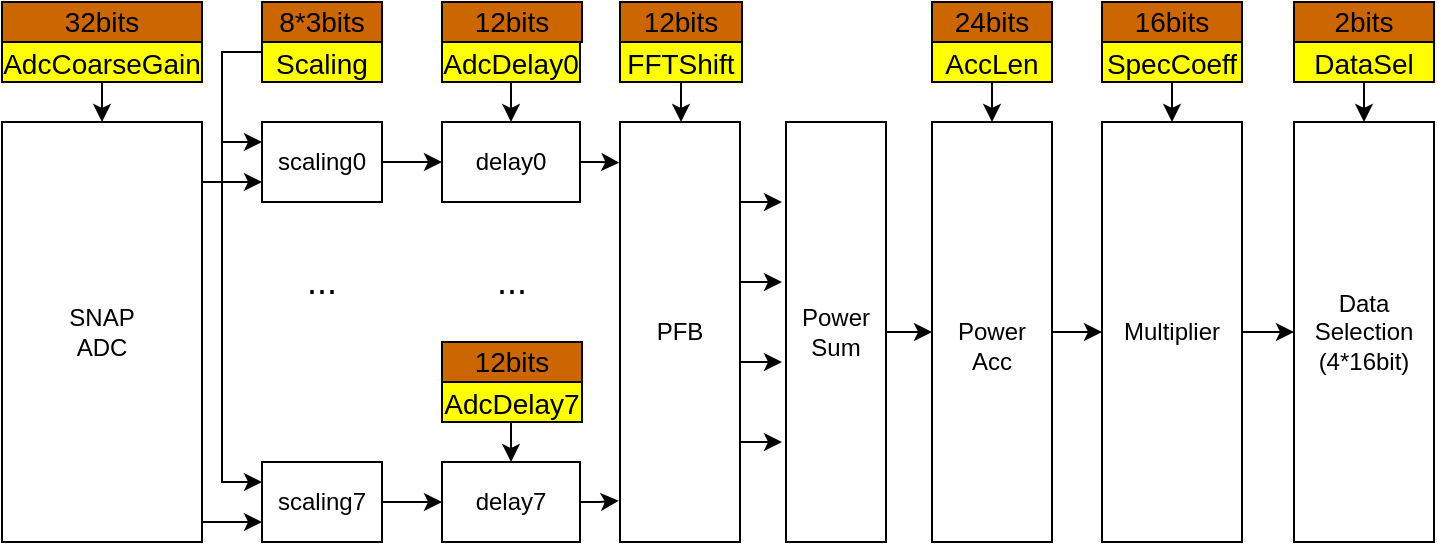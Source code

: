 <mxfile version="20.8.16" type="device"><diagram name="Page-1" id="dm0dMN5dsiWkgk2vZJEM"><mxGraphModel dx="466" dy="338" grid="1" gridSize="5" guides="1" tooltips="1" connect="1" arrows="1" fold="1" page="1" pageScale="1" pageWidth="850" pageHeight="1100" math="0" shadow="0"><root><mxCell id="0"/><mxCell id="1" parent="0"/><mxCell id="-5z3V9Zp0FXxvnxVV8eW-1" value="SNAP&lt;br&gt;ADC" style="rounded=0;whiteSpace=wrap;html=1;" vertex="1" parent="1"><mxGeometry x="60" y="160" width="100" height="210" as="geometry"/></mxCell><mxCell id="-5z3V9Zp0FXxvnxVV8eW-2" value="PFB" style="rounded=0;whiteSpace=wrap;html=1;" vertex="1" parent="1"><mxGeometry x="369" y="160" width="60" height="210" as="geometry"/></mxCell><mxCell id="-5z3V9Zp0FXxvnxVV8eW-7" style="edgeStyle=orthogonalEdgeStyle;rounded=0;orthogonalLoop=1;jettySize=auto;html=1;fontSize=18;startArrow=classic;startFill=1;endArrow=none;endFill=0;exitX=0;exitY=0.75;exitDx=0;exitDy=0;" edge="1" parent="1" source="-5z3V9Zp0FXxvnxVV8eW-3"><mxGeometry relative="1" as="geometry"><mxPoint x="196" y="191.02" as="sourcePoint"/><mxPoint x="160" y="191" as="targetPoint"/></mxGeometry></mxCell><mxCell id="-5z3V9Zp0FXxvnxVV8eW-10" style="edgeStyle=orthogonalEdgeStyle;rounded=0;orthogonalLoop=1;jettySize=auto;html=1;entryX=1.001;entryY=0.953;entryDx=0;entryDy=0;entryPerimeter=0;fontSize=18;startArrow=classic;startFill=1;endArrow=none;endFill=0;exitX=0;exitY=0.75;exitDx=0;exitDy=0;" edge="1" parent="1" source="-5z3V9Zp0FXxvnxVV8eW-5" target="-5z3V9Zp0FXxvnxVV8eW-1"><mxGeometry relative="1" as="geometry"><mxPoint x="196" y="358.02" as="sourcePoint"/><mxPoint x="160.72" y="357.84" as="targetPoint"/></mxGeometry></mxCell><mxCell id="-5z3V9Zp0FXxvnxVV8eW-16" value="" style="edgeStyle=elbowEdgeStyle;rounded=0;orthogonalLoop=1;jettySize=auto;html=1;fontSize=14;startArrow=classic;startFill=1;endArrow=none;endFill=0;exitX=0;exitY=0.25;exitDx=0;exitDy=0;" edge="1" parent="1" source="-5z3V9Zp0FXxvnxVV8eW-5"><mxGeometry relative="1" as="geometry"><mxPoint x="180" y="170" as="targetPoint"/><Array as="points"><mxPoint x="170" y="220"/><mxPoint x="180" y="210"/><mxPoint x="180" y="250"/><mxPoint x="170" y="230"/></Array></mxGeometry></mxCell><mxCell id="-5z3V9Zp0FXxvnxVV8eW-14" value="" style="edgeStyle=orthogonalEdgeStyle;rounded=0;orthogonalLoop=1;jettySize=auto;html=1;fontSize=14;startArrow=none;startFill=0;endArrow=classic;endFill=1;" edge="1" parent="1" source="-5z3V9Zp0FXxvnxVV8eW-13" target="-5z3V9Zp0FXxvnxVV8eW-3"><mxGeometry relative="1" as="geometry"><Array as="points"><mxPoint x="170" y="125"/><mxPoint x="170" y="170"/></Array></mxGeometry></mxCell><mxCell id="-5z3V9Zp0FXxvnxVV8eW-13" value="&lt;font style=&quot;font-size: 14px;&quot;&gt;Scaling&lt;/font&gt;" style="rounded=0;whiteSpace=wrap;html=1;fontSize=18;fillColor=#FFFF00;" vertex="1" parent="1"><mxGeometry x="190" y="120" width="60" height="20" as="geometry"/></mxCell><mxCell id="-5z3V9Zp0FXxvnxVV8eW-19" style="edgeStyle=orthogonalEdgeStyle;rounded=0;orthogonalLoop=1;jettySize=auto;html=1;entryX=0.5;entryY=0;entryDx=0;entryDy=0;fontSize=14;startArrow=none;startFill=0;endArrow=classic;endFill=1;" edge="1" parent="1" source="-5z3V9Zp0FXxvnxVV8eW-17" target="-5z3V9Zp0FXxvnxVV8eW-2"><mxGeometry relative="1" as="geometry"/></mxCell><mxCell id="-5z3V9Zp0FXxvnxVV8eW-17" value="&lt;font style=&quot;font-size: 14px;&quot;&gt;FFTShift&lt;/font&gt;" style="rounded=0;whiteSpace=wrap;html=1;fontSize=18;fillColor=#FFFF00;" vertex="1" parent="1"><mxGeometry x="369" y="120" width="61" height="20" as="geometry"/></mxCell><mxCell id="-5z3V9Zp0FXxvnxVV8eW-20" value="" style="group" vertex="1" connectable="0" parent="1"><mxGeometry x="190" y="160" width="60" height="210" as="geometry"/></mxCell><mxCell id="-5z3V9Zp0FXxvnxVV8eW-3" value="scaling0" style="rounded=0;whiteSpace=wrap;html=1;" vertex="1" parent="-5z3V9Zp0FXxvnxVV8eW-20"><mxGeometry width="60" height="40" as="geometry"/></mxCell><mxCell id="-5z3V9Zp0FXxvnxVV8eW-5" value="scaling7" style="rounded=0;whiteSpace=wrap;html=1;" vertex="1" parent="-5z3V9Zp0FXxvnxVV8eW-20"><mxGeometry y="170" width="60" height="40" as="geometry"/></mxCell><mxCell id="-5z3V9Zp0FXxvnxVV8eW-6" value="&lt;font style=&quot;font-size: 18px;&quot;&gt;...&lt;/font&gt;" style="rounded=0;whiteSpace=wrap;html=1;fillColor=none;strokeColor=none;" vertex="1" parent="-5z3V9Zp0FXxvnxVV8eW-20"><mxGeometry y="60" width="60" height="40" as="geometry"/></mxCell><mxCell id="-5z3V9Zp0FXxvnxVV8eW-21" value="" style="group" vertex="1" connectable="0" parent="1"><mxGeometry x="280" y="160" width="70" height="210" as="geometry"/></mxCell><mxCell id="-5z3V9Zp0FXxvnxVV8eW-22" value="delay0" style="rounded=0;whiteSpace=wrap;html=1;" vertex="1" parent="-5z3V9Zp0FXxvnxVV8eW-21"><mxGeometry width="69" height="40" as="geometry"/></mxCell><mxCell id="-5z3V9Zp0FXxvnxVV8eW-23" value="delay7" style="rounded=0;whiteSpace=wrap;html=1;" vertex="1" parent="-5z3V9Zp0FXxvnxVV8eW-21"><mxGeometry y="170" width="69" height="40" as="geometry"/></mxCell><mxCell id="-5z3V9Zp0FXxvnxVV8eW-33" value="" style="edgeStyle=elbowEdgeStyle;rounded=0;orthogonalLoop=1;jettySize=auto;html=1;fontSize=14;startArrow=none;startFill=0;endArrow=classic;endFill=1;" edge="1" parent="-5z3V9Zp0FXxvnxVV8eW-21" source="-5z3V9Zp0FXxvnxVV8eW-32" target="-5z3V9Zp0FXxvnxVV8eW-23"><mxGeometry relative="1" as="geometry"/></mxCell><mxCell id="-5z3V9Zp0FXxvnxVV8eW-32" value="&lt;font style=&quot;font-size: 14px;&quot;&gt;AdcDelay7&lt;/font&gt;" style="rounded=0;whiteSpace=wrap;html=1;fontSize=18;fillColor=#FFFF00;" vertex="1" parent="-5z3V9Zp0FXxvnxVV8eW-21"><mxGeometry y="130" width="70" height="20" as="geometry"/></mxCell><mxCell id="-5z3V9Zp0FXxvnxVV8eW-34" value="&lt;font style=&quot;font-size: 18px;&quot;&gt;...&lt;/font&gt;" style="rounded=0;whiteSpace=wrap;html=1;fillColor=none;strokeColor=none;" vertex="1" parent="-5z3V9Zp0FXxvnxVV8eW-21"><mxGeometry x="4.5" y="60" width="60" height="40" as="geometry"/></mxCell><mxCell id="-5z3V9Zp0FXxvnxVV8eW-73" value="12bits" style="rounded=0;whiteSpace=wrap;html=1;strokeColor=#000000;fontSize=14;fillColor=#CC6600;" vertex="1" parent="-5z3V9Zp0FXxvnxVV8eW-21"><mxGeometry y="110" width="70" height="20" as="geometry"/></mxCell><mxCell id="-5z3V9Zp0FXxvnxVV8eW-26" value="" style="edgeStyle=elbowEdgeStyle;rounded=0;orthogonalLoop=1;jettySize=auto;html=1;fontSize=14;startArrow=none;startFill=0;endArrow=classic;endFill=1;" edge="1" parent="1" source="-5z3V9Zp0FXxvnxVV8eW-25" target="-5z3V9Zp0FXxvnxVV8eW-22"><mxGeometry relative="1" as="geometry"/></mxCell><mxCell id="-5z3V9Zp0FXxvnxVV8eW-25" value="&lt;font style=&quot;font-size: 14px;&quot;&gt;AdcDelay0&lt;/font&gt;" style="rounded=0;whiteSpace=wrap;html=1;fontSize=18;fillColor=#FFFF00;" vertex="1" parent="1"><mxGeometry x="280" y="120" width="69" height="20" as="geometry"/></mxCell><mxCell id="-5z3V9Zp0FXxvnxVV8eW-27" value="" style="edgeStyle=elbowEdgeStyle;rounded=0;orthogonalLoop=1;jettySize=auto;html=1;fontSize=14;startArrow=none;startFill=0;endArrow=classic;endFill=1;" edge="1" parent="1" source="-5z3V9Zp0FXxvnxVV8eW-3" target="-5z3V9Zp0FXxvnxVV8eW-22"><mxGeometry relative="1" as="geometry"/></mxCell><mxCell id="-5z3V9Zp0FXxvnxVV8eW-29" style="edgeStyle=elbowEdgeStyle;rounded=0;orthogonalLoop=1;jettySize=auto;html=1;entryX=-0.005;entryY=0.097;entryDx=0;entryDy=0;entryPerimeter=0;fontSize=14;startArrow=none;startFill=0;endArrow=classic;endFill=1;" edge="1" parent="1" source="-5z3V9Zp0FXxvnxVV8eW-22" target="-5z3V9Zp0FXxvnxVV8eW-2"><mxGeometry relative="1" as="geometry"/></mxCell><mxCell id="-5z3V9Zp0FXxvnxVV8eW-30" value="" style="edgeStyle=elbowEdgeStyle;rounded=0;orthogonalLoop=1;jettySize=auto;html=1;fontSize=14;startArrow=none;startFill=0;endArrow=classic;endFill=1;" edge="1" parent="1" source="-5z3V9Zp0FXxvnxVV8eW-5" target="-5z3V9Zp0FXxvnxVV8eW-23"><mxGeometry relative="1" as="geometry"/></mxCell><mxCell id="-5z3V9Zp0FXxvnxVV8eW-31" style="edgeStyle=elbowEdgeStyle;rounded=0;orthogonalLoop=1;jettySize=auto;html=1;entryX=-0.01;entryY=0.902;entryDx=0;entryDy=0;entryPerimeter=0;fontSize=14;startArrow=none;startFill=0;endArrow=classic;endFill=1;" edge="1" parent="1" source="-5z3V9Zp0FXxvnxVV8eW-23" target="-5z3V9Zp0FXxvnxVV8eW-2"><mxGeometry relative="1" as="geometry"/></mxCell><mxCell id="-5z3V9Zp0FXxvnxVV8eW-41" value="" style="group" vertex="1" connectable="0" parent="1"><mxGeometry x="429" y="200" width="21" height="120" as="geometry"/></mxCell><mxCell id="-5z3V9Zp0FXxvnxVV8eW-37" style="edgeStyle=elbowEdgeStyle;rounded=0;orthogonalLoop=1;jettySize=auto;html=1;fontSize=14;startArrow=none;startFill=0;endArrow=classic;endFill=1;" edge="1" parent="-5z3V9Zp0FXxvnxVV8eW-41"><mxGeometry relative="1" as="geometry"><mxPoint x="21" as="targetPoint"/><mxPoint as="sourcePoint"/></mxGeometry></mxCell><mxCell id="-5z3V9Zp0FXxvnxVV8eW-38" style="edgeStyle=elbowEdgeStyle;rounded=0;orthogonalLoop=1;jettySize=auto;html=1;fontSize=14;startArrow=none;startFill=0;endArrow=classic;endFill=1;" edge="1" parent="-5z3V9Zp0FXxvnxVV8eW-41"><mxGeometry relative="1" as="geometry"><mxPoint x="21" y="40" as="targetPoint"/><mxPoint y="40" as="sourcePoint"/></mxGeometry></mxCell><mxCell id="-5z3V9Zp0FXxvnxVV8eW-39" style="edgeStyle=elbowEdgeStyle;rounded=0;orthogonalLoop=1;jettySize=auto;html=1;fontSize=14;startArrow=none;startFill=0;endArrow=classic;endFill=1;" edge="1" parent="-5z3V9Zp0FXxvnxVV8eW-41"><mxGeometry relative="1" as="geometry"><mxPoint x="21" y="80" as="targetPoint"/><mxPoint y="80" as="sourcePoint"/></mxGeometry></mxCell><mxCell id="-5z3V9Zp0FXxvnxVV8eW-40" style="edgeStyle=elbowEdgeStyle;rounded=0;orthogonalLoop=1;jettySize=auto;html=1;fontSize=14;startArrow=none;startFill=0;endArrow=classic;endFill=1;" edge="1" parent="-5z3V9Zp0FXxvnxVV8eW-41"><mxGeometry relative="1" as="geometry"><mxPoint x="21" y="120" as="targetPoint"/><mxPoint y="120" as="sourcePoint"/></mxGeometry></mxCell><mxCell id="-5z3V9Zp0FXxvnxVV8eW-44" value="" style="edgeStyle=elbowEdgeStyle;rounded=0;orthogonalLoop=1;jettySize=auto;html=1;fontSize=14;startArrow=none;startFill=0;endArrow=classic;endFill=1;" edge="1" parent="1" source="-5z3V9Zp0FXxvnxVV8eW-42" target="-5z3V9Zp0FXxvnxVV8eW-43"><mxGeometry relative="1" as="geometry"/></mxCell><mxCell id="-5z3V9Zp0FXxvnxVV8eW-42" value="Power&lt;br&gt;Sum" style="rounded=0;whiteSpace=wrap;html=1;" vertex="1" parent="1"><mxGeometry x="452" y="160" width="50" height="210" as="geometry"/></mxCell><mxCell id="-5z3V9Zp0FXxvnxVV8eW-52" value="" style="edgeStyle=elbowEdgeStyle;rounded=0;orthogonalLoop=1;jettySize=auto;html=1;fontSize=14;startArrow=none;startFill=0;endArrow=classic;endFill=1;" edge="1" parent="1" source="-5z3V9Zp0FXxvnxVV8eW-43" target="-5z3V9Zp0FXxvnxVV8eW-49"><mxGeometry relative="1" as="geometry"/></mxCell><mxCell id="-5z3V9Zp0FXxvnxVV8eW-48" value="" style="edgeStyle=elbowEdgeStyle;rounded=0;orthogonalLoop=1;jettySize=auto;html=1;fontSize=14;startArrow=none;startFill=0;endArrow=classic;endFill=1;" edge="1" parent="1" source="-5z3V9Zp0FXxvnxVV8eW-47" target="-5z3V9Zp0FXxvnxVV8eW-1"><mxGeometry relative="1" as="geometry"/></mxCell><mxCell id="-5z3V9Zp0FXxvnxVV8eW-47" value="&lt;font style=&quot;font-size: 14px;&quot;&gt;AdcCoarseGain&lt;/font&gt;" style="rounded=0;whiteSpace=wrap;html=1;fontSize=18;fillColor=#FFFF00;" vertex="1" parent="1"><mxGeometry x="60" y="120" width="100" height="20" as="geometry"/></mxCell><mxCell id="-5z3V9Zp0FXxvnxVV8eW-54" value="" style="group" vertex="1" connectable="0" parent="1"><mxGeometry x="610" y="120" width="70" height="250" as="geometry"/></mxCell><mxCell id="-5z3V9Zp0FXxvnxVV8eW-49" value="Multiplier" style="rounded=0;whiteSpace=wrap;html=1;" vertex="1" parent="-5z3V9Zp0FXxvnxVV8eW-54"><mxGeometry y="40" width="70" height="210" as="geometry"/></mxCell><mxCell id="-5z3V9Zp0FXxvnxVV8eW-51" value="" style="edgeStyle=elbowEdgeStyle;rounded=0;orthogonalLoop=1;jettySize=auto;html=1;fontSize=14;startArrow=none;startFill=0;endArrow=classic;endFill=1;" edge="1" parent="-5z3V9Zp0FXxvnxVV8eW-54" source="-5z3V9Zp0FXxvnxVV8eW-50" target="-5z3V9Zp0FXxvnxVV8eW-49"><mxGeometry relative="1" as="geometry"/></mxCell><mxCell id="-5z3V9Zp0FXxvnxVV8eW-50" value="&lt;font style=&quot;font-size: 14px;&quot;&gt;SpecCoeff&lt;/font&gt;" style="rounded=0;whiteSpace=wrap;html=1;fontSize=18;fillColor=#FFFF00;" vertex="1" parent="-5z3V9Zp0FXxvnxVV8eW-54"><mxGeometry width="70" height="20" as="geometry"/></mxCell><mxCell id="-5z3V9Zp0FXxvnxVV8eW-55" value="" style="group" vertex="1" connectable="0" parent="1"><mxGeometry x="525" y="120" width="60" height="250" as="geometry"/></mxCell><mxCell id="-5z3V9Zp0FXxvnxVV8eW-43" value="&lt;br&gt;Power&lt;br&gt;Acc" style="rounded=0;whiteSpace=wrap;html=1;" vertex="1" parent="-5z3V9Zp0FXxvnxVV8eW-55"><mxGeometry y="40" width="60" height="210" as="geometry"/></mxCell><mxCell id="-5z3V9Zp0FXxvnxVV8eW-46" value="" style="edgeStyle=elbowEdgeStyle;rounded=0;orthogonalLoop=1;jettySize=auto;html=1;fontSize=14;startArrow=none;startFill=0;endArrow=classic;endFill=1;" edge="1" parent="-5z3V9Zp0FXxvnxVV8eW-55" source="-5z3V9Zp0FXxvnxVV8eW-45" target="-5z3V9Zp0FXxvnxVV8eW-43"><mxGeometry relative="1" as="geometry"/></mxCell><mxCell id="-5z3V9Zp0FXxvnxVV8eW-45" value="&lt;font style=&quot;font-size: 14px;&quot;&gt;AccLen&lt;/font&gt;" style="rounded=0;whiteSpace=wrap;html=1;fontSize=18;fillColor=#FFFF00;" vertex="1" parent="-5z3V9Zp0FXxvnxVV8eW-55"><mxGeometry width="60" height="20" as="geometry"/></mxCell><mxCell id="-5z3V9Zp0FXxvnxVV8eW-61" value="" style="edgeStyle=elbowEdgeStyle;rounded=0;orthogonalLoop=1;jettySize=auto;html=1;fontSize=14;startArrow=none;startFill=0;endArrow=classic;endFill=1;" edge="1" parent="1" source="-5z3V9Zp0FXxvnxVV8eW-49" target="-5z3V9Zp0FXxvnxVV8eW-53"><mxGeometry relative="1" as="geometry"/></mxCell><mxCell id="-5z3V9Zp0FXxvnxVV8eW-63" value="" style="group" vertex="1" connectable="0" parent="1"><mxGeometry x="706" y="120" width="70" height="250" as="geometry"/></mxCell><mxCell id="-5z3V9Zp0FXxvnxVV8eW-53" value="Data&lt;br&gt;Selection&lt;br&gt;(4*16bit)" style="rounded=0;whiteSpace=wrap;html=1;" vertex="1" parent="-5z3V9Zp0FXxvnxVV8eW-63"><mxGeometry y="40" width="70" height="210" as="geometry"/></mxCell><mxCell id="-5z3V9Zp0FXxvnxVV8eW-62" value="" style="edgeStyle=elbowEdgeStyle;rounded=0;orthogonalLoop=1;jettySize=auto;html=1;fontSize=14;startArrow=none;startFill=0;endArrow=classic;endFill=1;" edge="1" parent="-5z3V9Zp0FXxvnxVV8eW-63" source="-5z3V9Zp0FXxvnxVV8eW-60" target="-5z3V9Zp0FXxvnxVV8eW-53"><mxGeometry relative="1" as="geometry"/></mxCell><mxCell id="-5z3V9Zp0FXxvnxVV8eW-60" value="&lt;span style=&quot;font-size: 14px;&quot;&gt;DataSel&lt;/span&gt;" style="rounded=0;whiteSpace=wrap;html=1;fontSize=18;fillColor=#FFFF00;" vertex="1" parent="-5z3V9Zp0FXxvnxVV8eW-63"><mxGeometry width="70" height="20" as="geometry"/></mxCell><mxCell id="-5z3V9Zp0FXxvnxVV8eW-65" value="32bits" style="rounded=0;whiteSpace=wrap;html=1;strokeColor=#000000;fontSize=14;fillColor=#CC6600;" vertex="1" parent="1"><mxGeometry x="60" y="100" width="100" height="20" as="geometry"/></mxCell><mxCell id="-5z3V9Zp0FXxvnxVV8eW-66" value="8*3bits" style="rounded=0;whiteSpace=wrap;html=1;strokeColor=#000000;fontSize=14;fillColor=#CC6600;" vertex="1" parent="1"><mxGeometry x="190" y="100" width="60" height="20" as="geometry"/></mxCell><mxCell id="-5z3V9Zp0FXxvnxVV8eW-67" value="12bits" style="rounded=0;whiteSpace=wrap;html=1;strokeColor=#000000;fontSize=14;fillColor=#CC6600;" vertex="1" parent="1"><mxGeometry x="280" y="100" width="70" height="20" as="geometry"/></mxCell><mxCell id="-5z3V9Zp0FXxvnxVV8eW-68" value="12bits" style="rounded=0;whiteSpace=wrap;html=1;strokeColor=#000000;fontSize=14;fillColor=#CC6600;" vertex="1" parent="1"><mxGeometry x="369" y="100" width="61" height="20" as="geometry"/></mxCell><mxCell id="-5z3V9Zp0FXxvnxVV8eW-69" value="24bits" style="rounded=0;whiteSpace=wrap;html=1;strokeColor=#000000;fontSize=14;fillColor=#CC6600;" vertex="1" parent="1"><mxGeometry x="525" y="100" width="60" height="20" as="geometry"/></mxCell><mxCell id="-5z3V9Zp0FXxvnxVV8eW-71" value="16bits" style="rounded=0;whiteSpace=wrap;html=1;strokeColor=#000000;fontSize=14;fillColor=#CC6600;" vertex="1" parent="1"><mxGeometry x="610" y="100" width="70" height="20" as="geometry"/></mxCell><mxCell id="-5z3V9Zp0FXxvnxVV8eW-72" value="2bits" style="rounded=0;whiteSpace=wrap;html=1;strokeColor=#000000;fontSize=14;fillColor=#CC6600;" vertex="1" parent="1"><mxGeometry x="706" y="100" width="70" height="20" as="geometry"/></mxCell></root></mxGraphModel></diagram></mxfile>